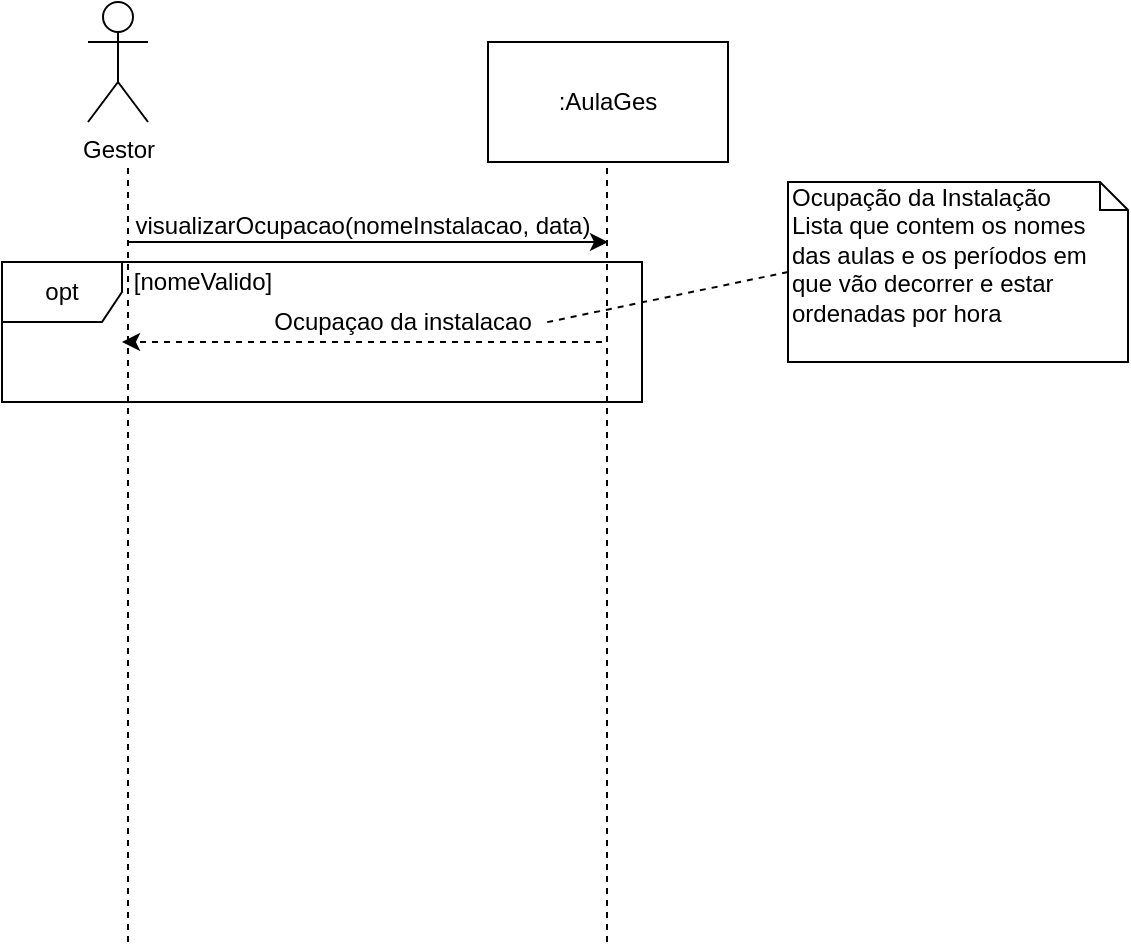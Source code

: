 <mxfile version="12.9.3" type="device"><diagram id="cXYisjCSYLB_mo5zdCNJ" name="Page-1"><mxGraphModel dx="1024" dy="632" grid="1" gridSize="10" guides="1" tooltips="1" connect="1" arrows="1" fold="1" page="1" pageScale="1" pageWidth="827" pageHeight="1169" math="0" shadow="0"><root><mxCell id="0"/><mxCell id="1" parent="0"/><mxCell id="YWL4SftvRzcP93HgjLti-1" value="Gestor&lt;br&gt;" style="shape=umlActor;verticalLabelPosition=bottom;labelBackgroundColor=#ffffff;verticalAlign=top;html=1;outlineConnect=0;" vertex="1" parent="1"><mxGeometry x="210" y="120" width="30" height="60" as="geometry"/></mxCell><mxCell id="YWL4SftvRzcP93HgjLti-2" value=":AulaGes" style="rounded=0;whiteSpace=wrap;html=1;" vertex="1" parent="1"><mxGeometry x="410" y="140" width="120" height="60" as="geometry"/></mxCell><mxCell id="YWL4SftvRzcP93HgjLti-5" value="" style="endArrow=none;dashed=1;html=1;" edge="1" parent="1"><mxGeometry width="50" height="50" relative="1" as="geometry"><mxPoint x="230" y="590" as="sourcePoint"/><mxPoint x="230" y="200" as="targetPoint"/></mxGeometry></mxCell><mxCell id="YWL4SftvRzcP93HgjLti-6" value="" style="endArrow=none;dashed=1;html=1;" edge="1" parent="1"><mxGeometry width="50" height="50" relative="1" as="geometry"><mxPoint x="469.5" y="590" as="sourcePoint"/><mxPoint x="469.5" y="200" as="targetPoint"/></mxGeometry></mxCell><mxCell id="YWL4SftvRzcP93HgjLti-7" value="" style="endArrow=classic;html=1;" edge="1" parent="1"><mxGeometry width="50" height="50" relative="1" as="geometry"><mxPoint x="230" y="240" as="sourcePoint"/><mxPoint x="470" y="240" as="targetPoint"/></mxGeometry></mxCell><mxCell id="YWL4SftvRzcP93HgjLti-8" value="visualizarOcupacao(nomeInstalacao, data)" style="text;html=1;align=center;verticalAlign=middle;resizable=0;points=[];autosize=1;" vertex="1" parent="1"><mxGeometry x="227" y="222" width="240" height="20" as="geometry"/></mxCell><mxCell id="YWL4SftvRzcP93HgjLti-9" value="" style="endArrow=classic;html=1;dashed=1;" edge="1" parent="1"><mxGeometry width="50" height="50" relative="1" as="geometry"><mxPoint x="467" y="290" as="sourcePoint"/><mxPoint x="227" y="290" as="targetPoint"/></mxGeometry></mxCell><mxCell id="YWL4SftvRzcP93HgjLti-10" value="Ocupaçao da instalacao" style="text;html=1;align=center;verticalAlign=middle;resizable=0;points=[];autosize=1;" vertex="1" parent="1"><mxGeometry x="297" y="270" width="140" height="20" as="geometry"/></mxCell><mxCell id="YWL4SftvRzcP93HgjLti-11" value="" style="endArrow=none;dashed=1;html=1;entryX=1;entryY=0.53;entryDx=0;entryDy=0;entryPerimeter=0;exitX=0;exitY=0.5;exitDx=0;exitDy=0;exitPerimeter=0;" edge="1" parent="1" source="YWL4SftvRzcP93HgjLti-12" target="YWL4SftvRzcP93HgjLti-10"><mxGeometry width="50" height="50" relative="1" as="geometry"><mxPoint x="390" y="410" as="sourcePoint"/><mxPoint x="440" y="360" as="targetPoint"/></mxGeometry></mxCell><mxCell id="YWL4SftvRzcP93HgjLti-12" value="Ocupação da Instalação&lt;br&gt;Lista que contem os nomes das aulas e os períodos em que vão decorrer e estar ordenadas por hora" style="shape=note;whiteSpace=wrap;html=1;size=14;verticalAlign=top;align=left;spacingTop=-6;" vertex="1" parent="1"><mxGeometry x="560" y="210" width="170" height="90" as="geometry"/></mxCell><mxCell id="YWL4SftvRzcP93HgjLti-13" value="opt" style="shape=umlFrame;whiteSpace=wrap;html=1;" vertex="1" parent="1"><mxGeometry x="167" y="250" width="320" height="70" as="geometry"/></mxCell><mxCell id="YWL4SftvRzcP93HgjLti-14" value="[nomeValido]" style="text;html=1;align=center;verticalAlign=middle;resizable=0;points=[];autosize=1;" vertex="1" parent="1"><mxGeometry x="227" y="250" width="80" height="20" as="geometry"/></mxCell></root></mxGraphModel></diagram></mxfile>